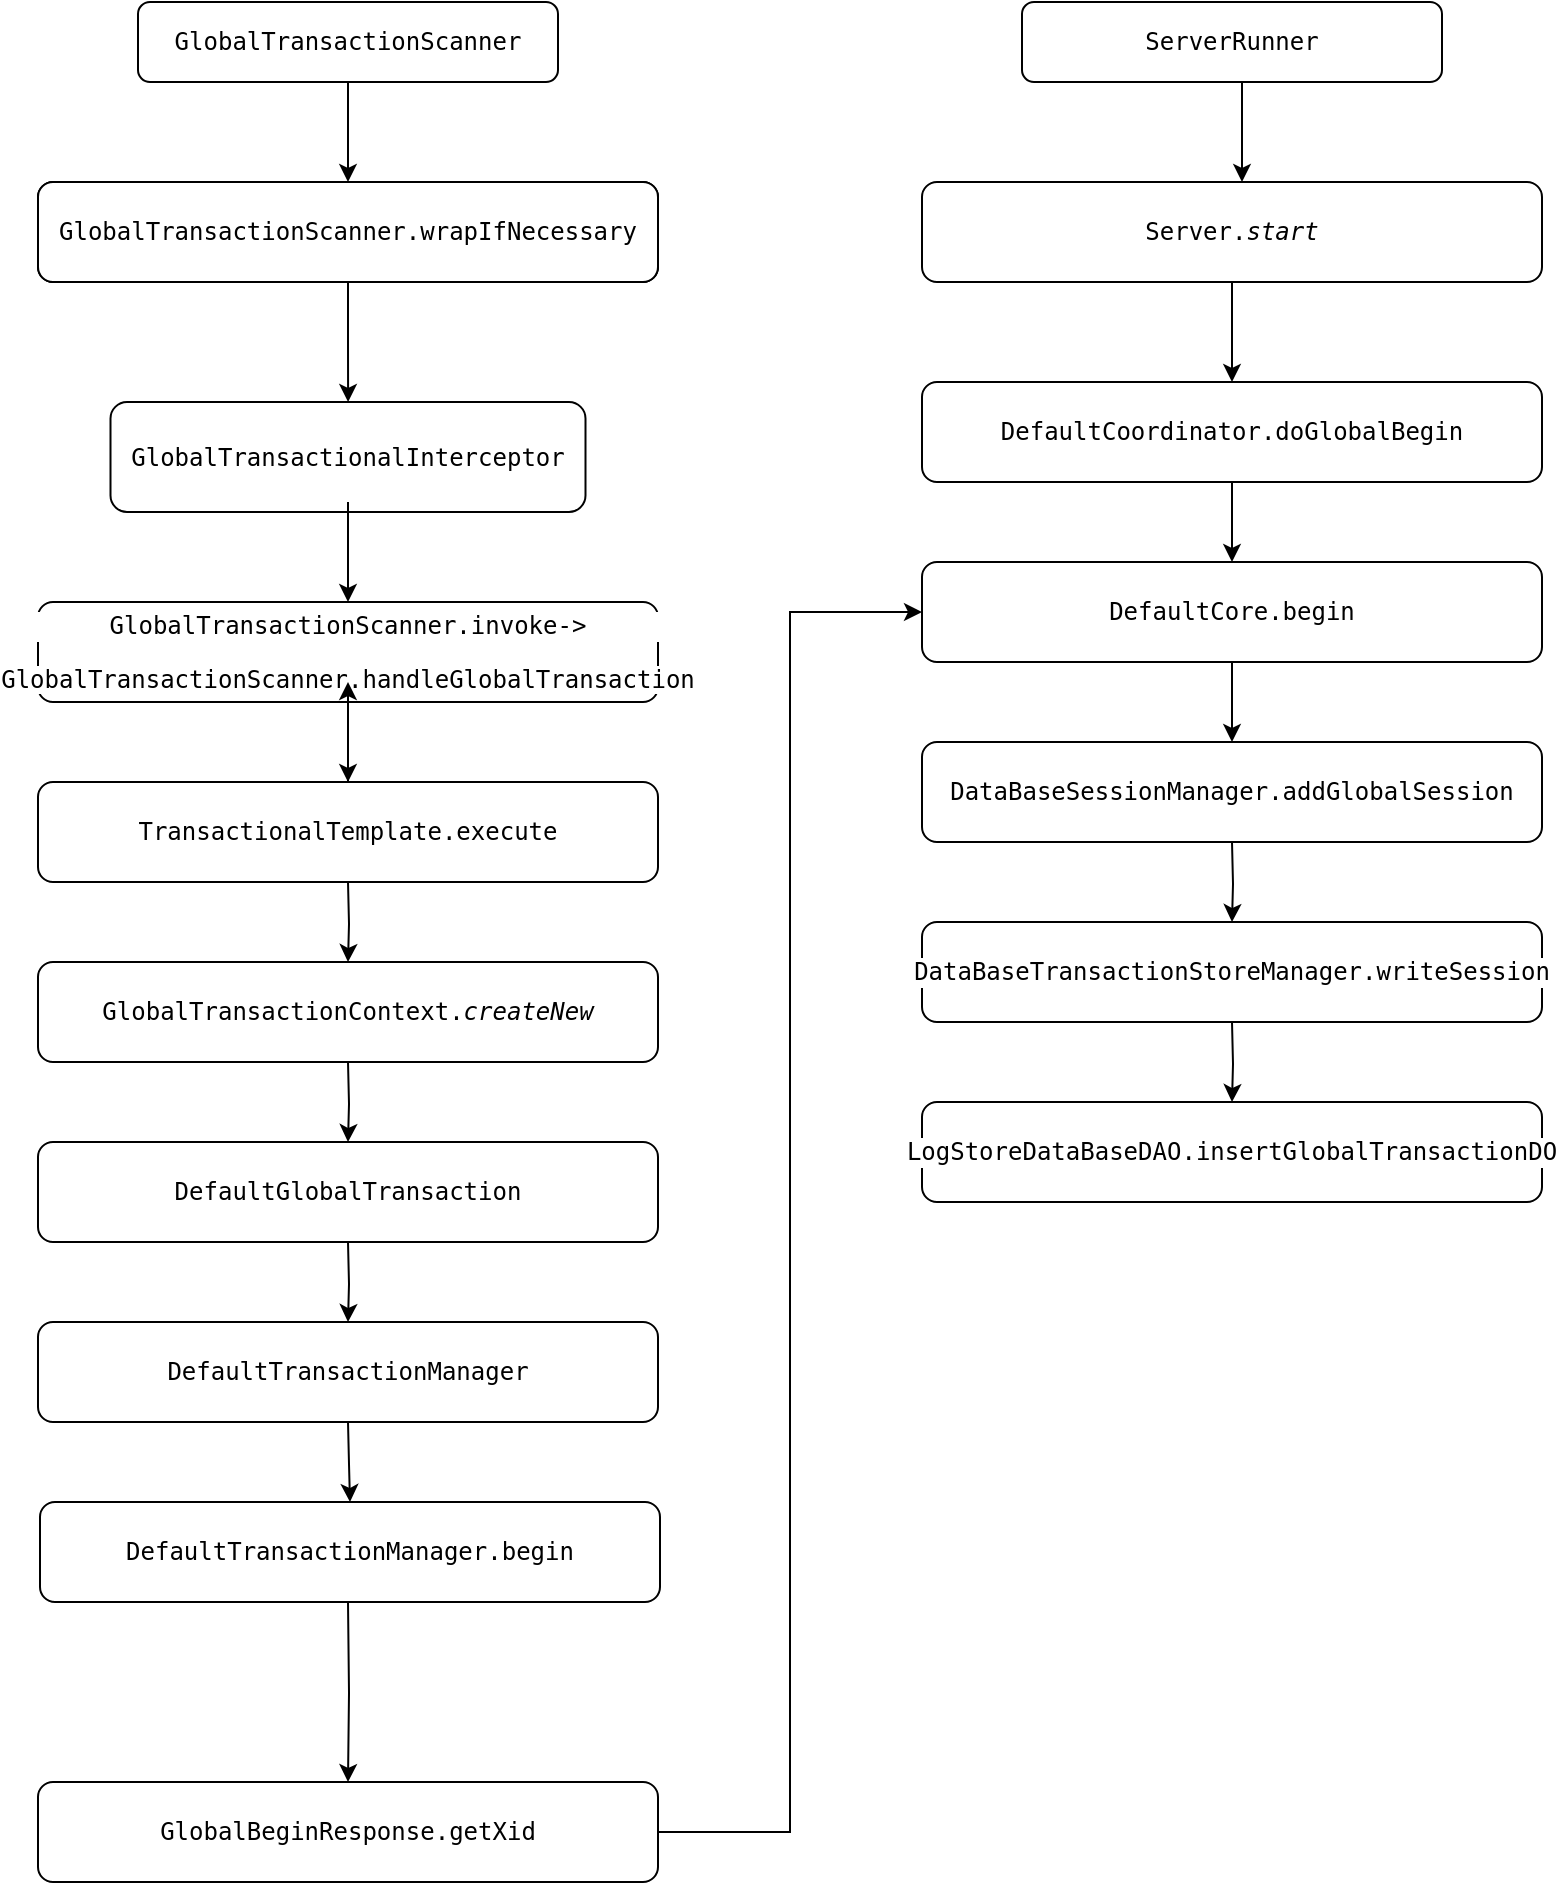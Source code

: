 <mxfile version="14.7.1" type="github">
  <diagram id="_55cNe7EeKbNRSnvYeKe" name="第 1 页">
    <mxGraphModel dx="782" dy="437" grid="1" gridSize="10" guides="1" tooltips="1" connect="1" arrows="1" fold="1" page="1" pageScale="1" pageWidth="1169" pageHeight="827" math="0" shadow="0">
      <root>
        <mxCell id="0" />
        <mxCell id="1" parent="0" />
        <mxCell id="8IApz-53Kq86JLyY6Z_i-2" style="edgeStyle=orthogonalEdgeStyle;rounded=0;orthogonalLoop=1;jettySize=auto;html=1;" parent="1" source="8IApz-53Kq86JLyY6Z_i-1" edge="1">
          <mxGeometry relative="1" as="geometry">
            <mxPoint x="403" y="120" as="targetPoint" />
          </mxGeometry>
        </mxCell>
        <mxCell id="8IApz-53Kq86JLyY6Z_i-1" value="&lt;pre style=&quot;background-color: rgb(255 , 255 , 255) ; font-family: &amp;#34;jetbrains mono&amp;#34; , monospace ; font-size: 9pt&quot;&gt;GlobalTransactionScanner&lt;/pre&gt;" style="rounded=1;whiteSpace=wrap;html=1;" parent="1" vertex="1">
          <mxGeometry x="298" y="30" width="210" height="40" as="geometry" />
        </mxCell>
        <mxCell id="66_5ZtQ0i-8mBDM65W0G-2" value="" style="edgeStyle=orthogonalEdgeStyle;rounded=0;orthogonalLoop=1;jettySize=auto;html=1;" edge="1" parent="1" source="8IApz-53Kq86JLyY6Z_i-3" target="66_5ZtQ0i-8mBDM65W0G-1">
          <mxGeometry relative="1" as="geometry" />
        </mxCell>
        <mxCell id="8IApz-53Kq86JLyY6Z_i-3" value="&lt;pre style=&quot;background-color: rgb(255 , 255 , 255) ; font-family: &amp;#34;jetbrains mono&amp;#34; , monospace ; font-size: 9pt&quot;&gt;GlobalTransactionScanner.wrapIfNecessary&lt;/pre&gt;" style="rounded=1;whiteSpace=wrap;html=1;" parent="1" vertex="1">
          <mxGeometry x="248" y="120" width="310" height="50" as="geometry" />
        </mxCell>
        <mxCell id="66_5ZtQ0i-8mBDM65W0G-1" value="&lt;pre style=&quot;background-color: rgb(255 , 255 , 255) ; font-family: &amp;#34;jetbrains mono&amp;#34; , monospace ; font-size: 9pt&quot;&gt;GlobalTransactionalInterceptor&lt;/pre&gt;" style="whiteSpace=wrap;html=1;rounded=1;" vertex="1" parent="1">
          <mxGeometry x="284.25" y="230" width="237.5" height="55" as="geometry" />
        </mxCell>
        <mxCell id="66_5ZtQ0i-8mBDM65W0G-6" style="edgeStyle=orthogonalEdgeStyle;rounded=0;orthogonalLoop=1;jettySize=auto;html=1;" edge="1" parent="1">
          <mxGeometry relative="1" as="geometry">
            <mxPoint x="403" y="330" as="targetPoint" />
            <mxPoint x="403" y="280" as="sourcePoint" />
          </mxGeometry>
        </mxCell>
        <mxCell id="66_5ZtQ0i-8mBDM65W0G-11" value="" style="edgeStyle=orthogonalEdgeStyle;rounded=0;orthogonalLoop=1;jettySize=auto;html=1;" edge="1" parent="1" source="66_5ZtQ0i-8mBDM65W0G-7" target="66_5ZtQ0i-8mBDM65W0G-10">
          <mxGeometry relative="1" as="geometry" />
        </mxCell>
        <mxCell id="66_5ZtQ0i-8mBDM65W0G-7" value="&lt;pre style=&quot;background-color: rgb(255 , 255 , 255) ; font-family: &amp;#34;jetbrains mono&amp;#34; , monospace ; font-size: 9pt&quot;&gt;GlobalTransactionScanner.invoke-&amp;gt;&lt;/pre&gt;&lt;pre style=&quot;background-color: rgb(255 , 255 , 255) ; font-family: &amp;#34;jetbrains mono&amp;#34; , monospace ; font-size: 9pt&quot;&gt;GlobalTransactionScanner.handleGlobalTransaction&lt;/pre&gt;" style="rounded=1;whiteSpace=wrap;html=1;" vertex="1" parent="1">
          <mxGeometry x="248" y="330" width="310" height="50" as="geometry" />
        </mxCell>
        <mxCell id="66_5ZtQ0i-8mBDM65W0G-9" value="" style="edgeStyle=orthogonalEdgeStyle;rounded=0;orthogonalLoop=1;jettySize=auto;html=1;" edge="1" parent="1" source="66_5ZtQ0i-8mBDM65W0G-10">
          <mxGeometry relative="1" as="geometry">
            <mxPoint x="403" y="370" as="targetPoint" />
          </mxGeometry>
        </mxCell>
        <mxCell id="66_5ZtQ0i-8mBDM65W0G-10" value="&lt;pre style=&quot;background-color: rgb(255 , 255 , 255) ; font-family: &amp;#34;jetbrains mono&amp;#34; , monospace ; font-size: 9pt&quot;&gt;&lt;span style=&quot;font-family: &amp;#34;jetbrains mono&amp;#34; , monospace ; font-size: 9pt&quot;&gt;TransactionalTemplate&lt;/span&gt;.execute&lt;/pre&gt;" style="rounded=1;whiteSpace=wrap;html=1;" vertex="1" parent="1">
          <mxGeometry x="248" y="420" width="310" height="50" as="geometry" />
        </mxCell>
        <mxCell id="66_5ZtQ0i-8mBDM65W0G-12" value="" style="edgeStyle=orthogonalEdgeStyle;rounded=0;orthogonalLoop=1;jettySize=auto;html=1;" edge="1" parent="1" target="66_5ZtQ0i-8mBDM65W0G-13">
          <mxGeometry relative="1" as="geometry">
            <mxPoint x="403" y="470" as="sourcePoint" />
          </mxGeometry>
        </mxCell>
        <mxCell id="66_5ZtQ0i-8mBDM65W0G-13" value="&lt;pre style=&quot;background-color: rgb(255 , 255 , 255) ; font-family: &amp;#34;jetbrains mono&amp;#34; , monospace ; font-size: 9pt&quot;&gt;&lt;pre style=&quot;font-family: &amp;#34;jetbrains mono&amp;#34; , monospace ; font-size: 9pt&quot;&gt;GlobalTransactionContext.&lt;span style=&quot;font-style: italic&quot;&gt;createNew&lt;/span&gt;&lt;/pre&gt;&lt;/pre&gt;" style="rounded=1;whiteSpace=wrap;html=1;" vertex="1" parent="1">
          <mxGeometry x="248" y="510" width="310" height="50" as="geometry" />
        </mxCell>
        <mxCell id="66_5ZtQ0i-8mBDM65W0G-18" value="" style="edgeStyle=orthogonalEdgeStyle;rounded=0;orthogonalLoop=1;jettySize=auto;html=1;" edge="1" parent="1" target="66_5ZtQ0i-8mBDM65W0G-19">
          <mxGeometry relative="1" as="geometry">
            <mxPoint x="403" y="560" as="sourcePoint" />
          </mxGeometry>
        </mxCell>
        <mxCell id="66_5ZtQ0i-8mBDM65W0G-19" value="&lt;pre style=&quot;background-color: rgb(255 , 255 , 255) ; font-family: &amp;#34;jetbrains mono&amp;#34; , monospace ; font-size: 9pt&quot;&gt;&lt;pre style=&quot;font-family: &amp;#34;jetbrains mono&amp;#34; , monospace ; font-size: 9pt&quot;&gt;&lt;pre style=&quot;font-family: &amp;#34;jetbrains mono&amp;#34; , monospace ; font-size: 9pt&quot;&gt;DefaultGlobalTransaction&lt;/pre&gt;&lt;/pre&gt;&lt;/pre&gt;" style="rounded=1;whiteSpace=wrap;html=1;" vertex="1" parent="1">
          <mxGeometry x="248" y="600" width="310" height="50" as="geometry" />
        </mxCell>
        <mxCell id="66_5ZtQ0i-8mBDM65W0G-20" value="" style="edgeStyle=orthogonalEdgeStyle;rounded=0;orthogonalLoop=1;jettySize=auto;html=1;" edge="1" parent="1" target="66_5ZtQ0i-8mBDM65W0G-21">
          <mxGeometry relative="1" as="geometry">
            <mxPoint x="403" y="650" as="sourcePoint" />
          </mxGeometry>
        </mxCell>
        <mxCell id="66_5ZtQ0i-8mBDM65W0G-21" value="&lt;pre style=&quot;background-color: rgb(255 , 255 , 255) ; font-family: &amp;#34;jetbrains mono&amp;#34; , monospace ; font-size: 9pt&quot;&gt;&lt;pre style=&quot;font-family: &amp;#34;jetbrains mono&amp;#34; , monospace ; font-size: 9pt&quot;&gt;&lt;pre style=&quot;font-family: &amp;#34;jetbrains mono&amp;#34; , monospace ; font-size: 9pt&quot;&gt;&lt;pre style=&quot;font-family: &amp;#34;jetbrains mono&amp;#34; , monospace ; font-size: 9pt&quot;&gt;DefaultTransactionManager&lt;/pre&gt;&lt;/pre&gt;&lt;/pre&gt;&lt;/pre&gt;" style="rounded=1;whiteSpace=wrap;html=1;" vertex="1" parent="1">
          <mxGeometry x="248" y="690" width="310" height="50" as="geometry" />
        </mxCell>
        <mxCell id="66_5ZtQ0i-8mBDM65W0G-24" value="" style="edgeStyle=orthogonalEdgeStyle;rounded=0;orthogonalLoop=1;jettySize=auto;html=1;" edge="1" parent="1" target="66_5ZtQ0i-8mBDM65W0G-25">
          <mxGeometry relative="1" as="geometry">
            <mxPoint x="403" y="740" as="sourcePoint" />
          </mxGeometry>
        </mxCell>
        <mxCell id="66_5ZtQ0i-8mBDM65W0G-25" value="&lt;pre style=&quot;background-color: rgb(255 , 255 , 255) ; font-family: &amp;#34;jetbrains mono&amp;#34; , monospace ; font-size: 9pt&quot;&gt;&lt;pre style=&quot;font-family: &amp;#34;jetbrains mono&amp;#34; , monospace ; font-size: 9pt&quot;&gt;&lt;pre style=&quot;font-family: &amp;#34;jetbrains mono&amp;#34; , monospace ; font-size: 9pt&quot;&gt;&lt;pre style=&quot;font-family: &amp;#34;jetbrains mono&amp;#34; , monospace ; font-size: 9pt&quot;&gt;DefaultTransactionManager.begin&lt;/pre&gt;&lt;/pre&gt;&lt;/pre&gt;&lt;/pre&gt;" style="rounded=1;whiteSpace=wrap;html=1;" vertex="1" parent="1">
          <mxGeometry x="249" y="780" width="310" height="50" as="geometry" />
        </mxCell>
        <mxCell id="66_5ZtQ0i-8mBDM65W0G-26" value="" style="edgeStyle=orthogonalEdgeStyle;rounded=0;orthogonalLoop=1;jettySize=auto;html=1;" edge="1" parent="1" target="66_5ZtQ0i-8mBDM65W0G-27">
          <mxGeometry relative="1" as="geometry">
            <mxPoint x="403" y="830" as="sourcePoint" />
          </mxGeometry>
        </mxCell>
        <mxCell id="66_5ZtQ0i-8mBDM65W0G-57" style="edgeStyle=orthogonalEdgeStyle;rounded=0;orthogonalLoop=1;jettySize=auto;html=1;exitX=1;exitY=0.5;exitDx=0;exitDy=0;entryX=0;entryY=0.5;entryDx=0;entryDy=0;" edge="1" parent="1" source="66_5ZtQ0i-8mBDM65W0G-27" target="66_5ZtQ0i-8mBDM65W0G-41">
          <mxGeometry relative="1" as="geometry" />
        </mxCell>
        <mxCell id="66_5ZtQ0i-8mBDM65W0G-27" value="&lt;pre style=&quot;background-color: rgb(255 , 255 , 255) ; font-family: &amp;#34;jetbrains mono&amp;#34; , monospace ; font-size: 9pt&quot;&gt;&lt;pre style=&quot;font-family: &amp;#34;jetbrains mono&amp;#34; , monospace ; font-size: 9pt&quot;&gt;&lt;pre style=&quot;font-family: &amp;#34;jetbrains mono&amp;#34; , monospace ; font-size: 9pt&quot;&gt;&lt;pre style=&quot;font-family: &amp;#34;jetbrains mono&amp;#34; , monospace ; font-size: 9pt&quot;&gt;&lt;span style=&quot;font-family: &amp;#34;jetbrains mono&amp;#34; , monospace ; font-size: 9pt&quot;&gt;GlobalBeginResponse&lt;/span&gt;.getXid&lt;/pre&gt;&lt;/pre&gt;&lt;/pre&gt;&lt;/pre&gt;" style="rounded=1;whiteSpace=wrap;html=1;" vertex="1" parent="1">
          <mxGeometry x="248" y="920" width="310" height="50" as="geometry" />
        </mxCell>
        <mxCell id="66_5ZtQ0i-8mBDM65W0G-30" value="&lt;pre style=&quot;background-color: rgb(255 , 255 , 255) ; font-family: &amp;#34;jetbrains mono&amp;#34; , monospace ; font-size: 9pt&quot;&gt;&lt;pre style=&quot;font-family: &amp;#34;jetbrains mono&amp;#34; , monospace ; font-size: 9pt&quot;&gt;ServerRunner&lt;/pre&gt;&lt;/pre&gt;" style="rounded=1;whiteSpace=wrap;html=1;" vertex="1" parent="1">
          <mxGeometry x="740" y="30" width="210" height="40" as="geometry" />
        </mxCell>
        <mxCell id="66_5ZtQ0i-8mBDM65W0G-33" style="edgeStyle=orthogonalEdgeStyle;rounded=0;orthogonalLoop=1;jettySize=auto;html=1;" edge="1" parent="1">
          <mxGeometry relative="1" as="geometry">
            <mxPoint x="850" y="120" as="targetPoint" />
            <mxPoint x="850" y="70" as="sourcePoint" />
          </mxGeometry>
        </mxCell>
        <mxCell id="66_5ZtQ0i-8mBDM65W0G-34" value="&lt;pre style=&quot;background-color: rgb(255 , 255 , 255) ; font-family: &amp;#34;jetbrains mono&amp;#34; , monospace ; font-size: 9pt&quot;&gt;GlobalTransactionScanner.wrapIfNecessary&lt;/pre&gt;" style="rounded=1;whiteSpace=wrap;html=1;" vertex="1" parent="1">
          <mxGeometry x="248" y="120" width="310" height="50" as="geometry" />
        </mxCell>
        <mxCell id="66_5ZtQ0i-8mBDM65W0G-43" style="edgeStyle=orthogonalEdgeStyle;rounded=0;orthogonalLoop=1;jettySize=auto;html=1;entryX=0.5;entryY=0;entryDx=0;entryDy=0;" edge="1" parent="1" source="66_5ZtQ0i-8mBDM65W0G-36" target="66_5ZtQ0i-8mBDM65W0G-38">
          <mxGeometry relative="1" as="geometry" />
        </mxCell>
        <mxCell id="66_5ZtQ0i-8mBDM65W0G-36" value="&lt;pre style=&quot;background-color: rgb(255 , 255 , 255) ; font-family: &amp;#34;jetbrains mono&amp;#34; , monospace ; font-size: 9pt&quot;&gt;&lt;pre style=&quot;font-family: &amp;#34;jetbrains mono&amp;#34; , monospace ; font-size: 9pt&quot;&gt;Server.&lt;span style=&quot;font-style: italic&quot;&gt;start&lt;/span&gt;&lt;/pre&gt;&lt;/pre&gt;" style="rounded=1;whiteSpace=wrap;html=1;" vertex="1" parent="1">
          <mxGeometry x="690" y="120" width="310" height="50" as="geometry" />
        </mxCell>
        <mxCell id="66_5ZtQ0i-8mBDM65W0G-44" style="edgeStyle=orthogonalEdgeStyle;rounded=0;orthogonalLoop=1;jettySize=auto;html=1;entryX=0.5;entryY=0;entryDx=0;entryDy=0;" edge="1" parent="1" source="66_5ZtQ0i-8mBDM65W0G-38" target="66_5ZtQ0i-8mBDM65W0G-41">
          <mxGeometry relative="1" as="geometry" />
        </mxCell>
        <mxCell id="66_5ZtQ0i-8mBDM65W0G-38" value="&lt;pre style=&quot;background-color: rgb(255 , 255 , 255) ; font-family: &amp;#34;jetbrains mono&amp;#34; , monospace ; font-size: 9pt&quot;&gt;&lt;pre style=&quot;font-family: &amp;#34;jetbrains mono&amp;#34; , monospace ; font-size: 9pt&quot;&gt;&lt;pre style=&quot;font-family: &amp;#34;jetbrains mono&amp;#34; , monospace ; font-size: 9pt&quot;&gt;DefaultCoordinator.doGlobalBegin&lt;/pre&gt;&lt;/pre&gt;&lt;/pre&gt;" style="rounded=1;whiteSpace=wrap;html=1;" vertex="1" parent="1">
          <mxGeometry x="690" y="220" width="310" height="50" as="geometry" />
        </mxCell>
        <mxCell id="66_5ZtQ0i-8mBDM65W0G-51" value="" style="edgeStyle=orthogonalEdgeStyle;rounded=0;orthogonalLoop=1;jettySize=auto;html=1;" edge="1" parent="1" source="66_5ZtQ0i-8mBDM65W0G-41" target="66_5ZtQ0i-8mBDM65W0G-48">
          <mxGeometry relative="1" as="geometry" />
        </mxCell>
        <mxCell id="66_5ZtQ0i-8mBDM65W0G-41" value="&lt;pre style=&quot;background-color: rgb(255 , 255 , 255) ; font-family: &amp;#34;jetbrains mono&amp;#34; , monospace ; font-size: 9pt&quot;&gt;&lt;pre style=&quot;font-family: &amp;#34;jetbrains mono&amp;#34; , monospace ; font-size: 9pt&quot;&gt;&lt;pre style=&quot;font-family: &amp;#34;jetbrains mono&amp;#34; , monospace ; font-size: 9pt&quot;&gt;&lt;span style=&quot;font-family: &amp;#34;jetbrains mono&amp;#34; , monospace ; font-size: 9pt&quot;&gt;DefaultCore&lt;/span&gt;.begin&lt;/pre&gt;&lt;/pre&gt;&lt;/pre&gt;" style="rounded=1;whiteSpace=wrap;html=1;" vertex="1" parent="1">
          <mxGeometry x="690" y="310" width="310" height="50" as="geometry" />
        </mxCell>
        <mxCell id="66_5ZtQ0i-8mBDM65W0G-48" value="&lt;pre style=&quot;background-color: rgb(255 , 255 , 255) ; font-family: &amp;#34;jetbrains mono&amp;#34; , monospace ; font-size: 9pt&quot;&gt;&lt;pre style=&quot;font-family: &amp;#34;jetbrains mono&amp;#34; , monospace ; font-size: 9pt&quot;&gt;&lt;pre style=&quot;font-family: &amp;#34;jetbrains mono&amp;#34; , monospace ; font-size: 9pt&quot;&gt;&lt;span style=&quot;font-family: &amp;#34;jetbrains mono&amp;#34; , monospace ; font-size: 9pt&quot;&gt;DataBaseSessionManager&lt;/span&gt;.addGlobalSession&lt;/pre&gt;&lt;/pre&gt;&lt;/pre&gt;" style="rounded=1;whiteSpace=wrap;html=1;" vertex="1" parent="1">
          <mxGeometry x="690" y="400" width="310" height="50" as="geometry" />
        </mxCell>
        <mxCell id="66_5ZtQ0i-8mBDM65W0G-52" value="" style="edgeStyle=orthogonalEdgeStyle;rounded=0;orthogonalLoop=1;jettySize=auto;html=1;" edge="1" parent="1" target="66_5ZtQ0i-8mBDM65W0G-53">
          <mxGeometry relative="1" as="geometry">
            <mxPoint x="845" y="450" as="sourcePoint" />
          </mxGeometry>
        </mxCell>
        <mxCell id="66_5ZtQ0i-8mBDM65W0G-53" value="&lt;pre style=&quot;background-color: rgb(255 , 255 , 255) ; font-family: &amp;#34;jetbrains mono&amp;#34; , monospace ; font-size: 9pt&quot;&gt;&lt;pre style=&quot;font-family: &amp;#34;jetbrains mono&amp;#34; , monospace ; font-size: 9pt&quot;&gt;&lt;pre style=&quot;font-family: &amp;#34;jetbrains mono&amp;#34; , monospace ; font-size: 9pt&quot;&gt;&lt;span style=&quot;font-family: &amp;#34;jetbrains mono&amp;#34; , monospace ; font-size: 9pt&quot;&gt;DataBaseTransactionStoreManager&lt;/span&gt;.writeSession&lt;/pre&gt;&lt;/pre&gt;&lt;/pre&gt;" style="rounded=1;whiteSpace=wrap;html=1;" vertex="1" parent="1">
          <mxGeometry x="690" y="490" width="310" height="50" as="geometry" />
        </mxCell>
        <mxCell id="66_5ZtQ0i-8mBDM65W0G-54" value="" style="edgeStyle=orthogonalEdgeStyle;rounded=0;orthogonalLoop=1;jettySize=auto;html=1;" edge="1" parent="1" target="66_5ZtQ0i-8mBDM65W0G-55">
          <mxGeometry relative="1" as="geometry">
            <mxPoint x="845" y="540" as="sourcePoint" />
          </mxGeometry>
        </mxCell>
        <mxCell id="66_5ZtQ0i-8mBDM65W0G-55" value="&lt;pre style=&quot;background-color: rgb(255 , 255 , 255) ; font-family: &amp;#34;jetbrains mono&amp;#34; , monospace ; font-size: 9pt&quot;&gt;&lt;pre style=&quot;font-family: &amp;#34;jetbrains mono&amp;#34; , monospace ; font-size: 9pt&quot;&gt;&lt;pre style=&quot;font-family: &amp;#34;jetbrains mono&amp;#34; , monospace ; font-size: 9pt&quot;&gt;&lt;span style=&quot;font-family: &amp;#34;jetbrains mono&amp;#34; , monospace ; font-size: 9pt&quot;&gt;LogStoreDataBaseDAO&lt;/span&gt;.insertGlobalTransactionDO&lt;/pre&gt;&lt;/pre&gt;&lt;/pre&gt;" style="rounded=1;whiteSpace=wrap;html=1;" vertex="1" parent="1">
          <mxGeometry x="690" y="580" width="310" height="50" as="geometry" />
        </mxCell>
      </root>
    </mxGraphModel>
  </diagram>
</mxfile>
